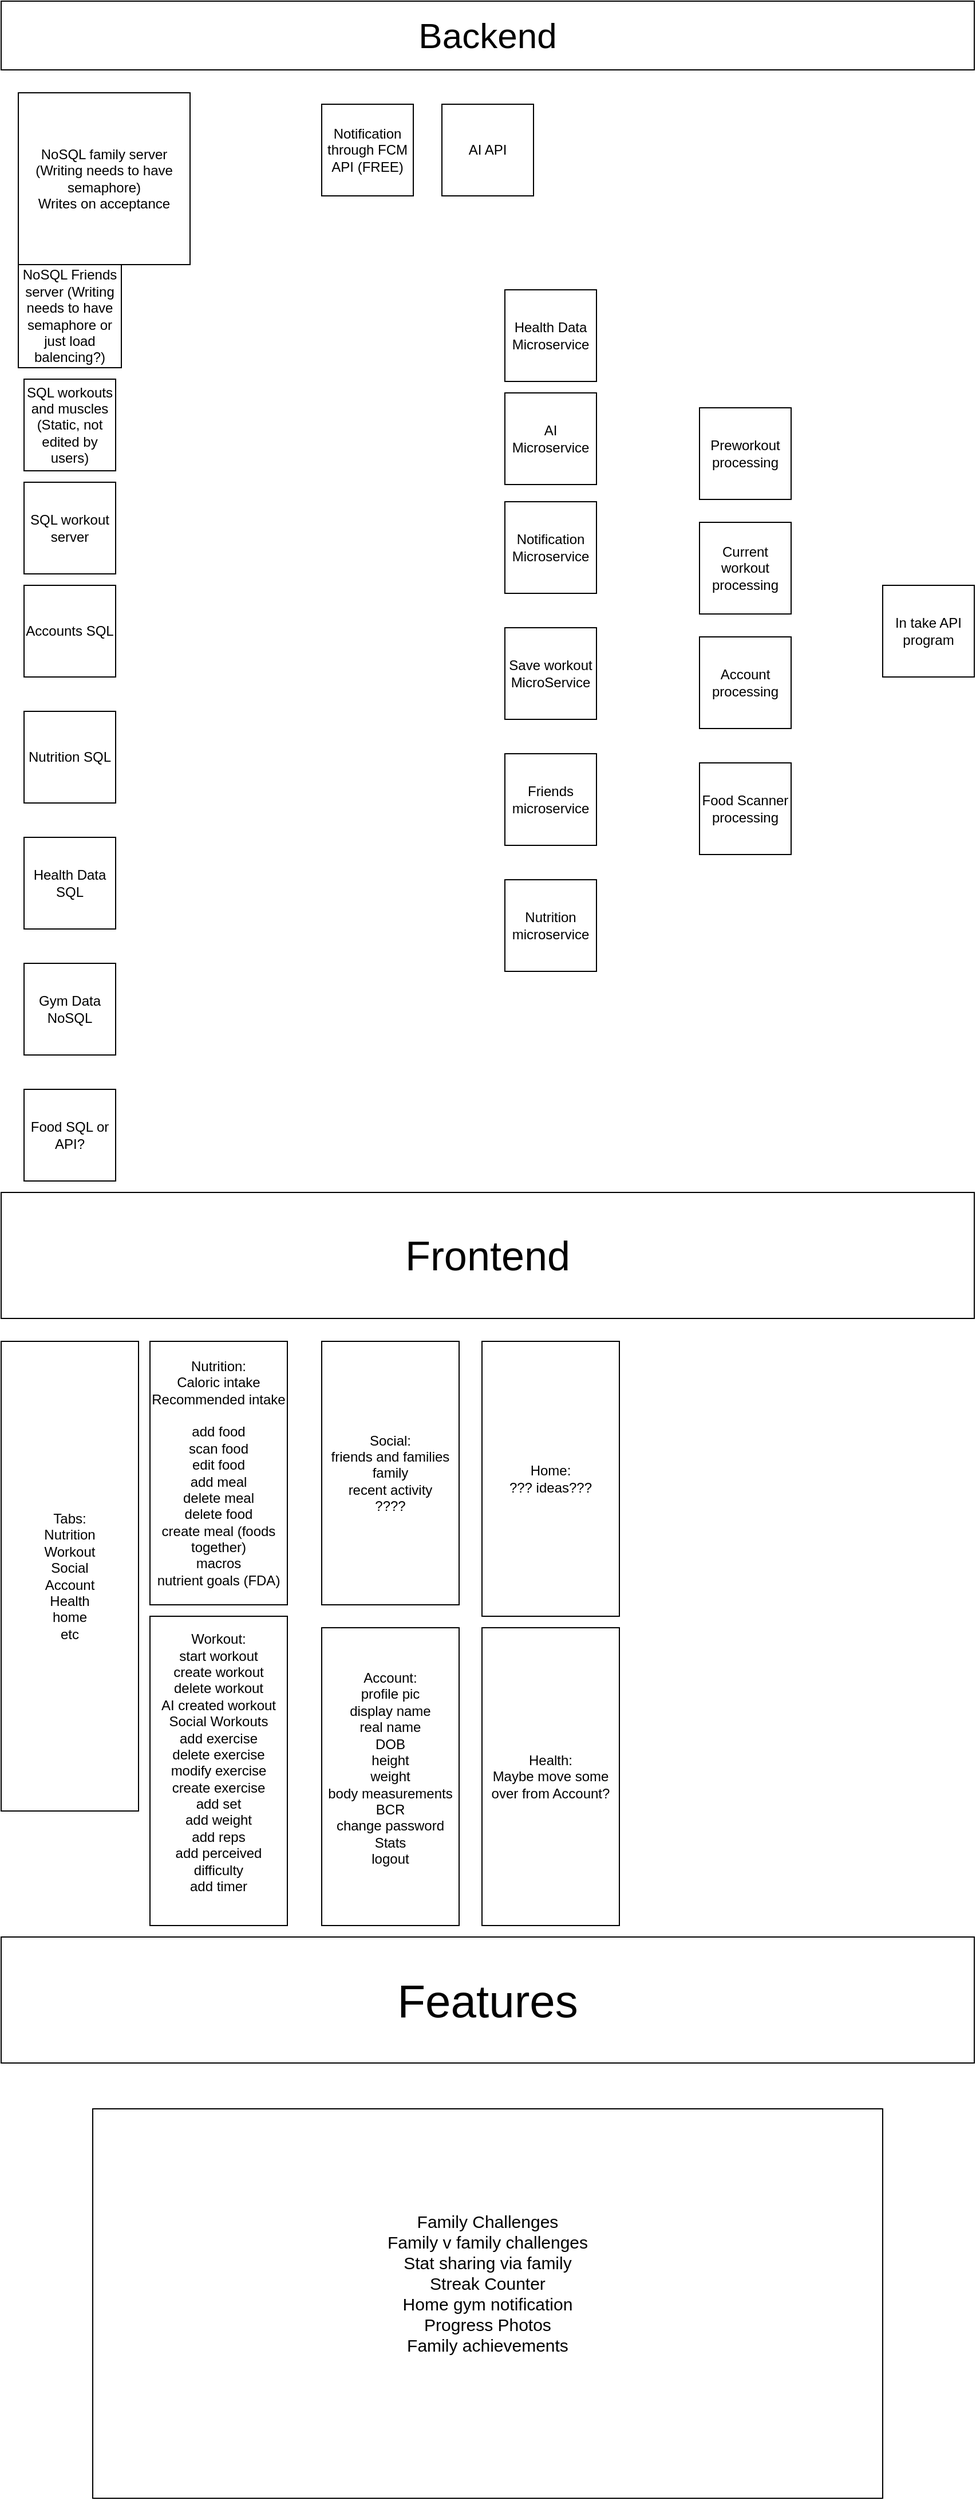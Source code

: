 <mxfile version="26.0.6">
  <diagram name="Page-1" id="4LuAz9bXdVaC4NbRR8ua">
    <mxGraphModel dx="1313" dy="663" grid="1" gridSize="10" guides="1" tooltips="1" connect="1" arrows="1" fold="1" page="1" pageScale="1" pageWidth="850" pageHeight="2200" math="0" shadow="0">
      <root>
        <mxCell id="0" />
        <mxCell id="1" parent="0" />
        <mxCell id="J_2AckYuHz9zf3VuoYmc-1" value="&lt;font style=&quot;font-size: 31px;&quot;&gt;Backend&lt;/font&gt;" style="rounded=0;whiteSpace=wrap;html=1;" vertex="1" parent="1">
          <mxGeometry width="850" height="60" as="geometry" />
        </mxCell>
        <mxCell id="J_2AckYuHz9zf3VuoYmc-2" value="&lt;div&gt;NoSQL family server (Writing needs to have semaphore)&lt;/div&gt;&lt;div&gt;Writes on acceptance&lt;br&gt;&lt;/div&gt;" style="whiteSpace=wrap;html=1;aspect=fixed;" vertex="1" parent="1">
          <mxGeometry x="15" y="80" width="150" height="150" as="geometry" />
        </mxCell>
        <mxCell id="J_2AckYuHz9zf3VuoYmc-3" value="NoSQL Friends server (Writing needs to have semaphore or just load balencing?)" style="whiteSpace=wrap;html=1;aspect=fixed;" vertex="1" parent="1">
          <mxGeometry x="15" y="230" width="90" height="90" as="geometry" />
        </mxCell>
        <mxCell id="J_2AckYuHz9zf3VuoYmc-4" value="SQL workouts and muscles (Static, not edited by users)" style="whiteSpace=wrap;html=1;aspect=fixed;" vertex="1" parent="1">
          <mxGeometry x="20" y="330" width="80" height="80" as="geometry" />
        </mxCell>
        <mxCell id="J_2AckYuHz9zf3VuoYmc-5" value="SQL workout server" style="whiteSpace=wrap;html=1;aspect=fixed;" vertex="1" parent="1">
          <mxGeometry x="20" y="420" width="80" height="80" as="geometry" />
        </mxCell>
        <mxCell id="J_2AckYuHz9zf3VuoYmc-7" value="AI API" style="whiteSpace=wrap;html=1;aspect=fixed;" vertex="1" parent="1">
          <mxGeometry x="385" y="90" width="80" height="80" as="geometry" />
        </mxCell>
        <mxCell id="J_2AckYuHz9zf3VuoYmc-8" value="In take API program" style="whiteSpace=wrap;html=1;aspect=fixed;" vertex="1" parent="1">
          <mxGeometry x="770" y="510" width="80" height="80" as="geometry" />
        </mxCell>
        <mxCell id="J_2AckYuHz9zf3VuoYmc-9" value="Accounts SQL" style="whiteSpace=wrap;html=1;aspect=fixed;" vertex="1" parent="1">
          <mxGeometry x="20" y="510" width="80" height="80" as="geometry" />
        </mxCell>
        <mxCell id="J_2AckYuHz9zf3VuoYmc-10" value="Notification through FCM API (FREE)" style="whiteSpace=wrap;html=1;aspect=fixed;" vertex="1" parent="1">
          <mxGeometry x="280" y="90" width="80" height="80" as="geometry" />
        </mxCell>
        <mxCell id="J_2AckYuHz9zf3VuoYmc-11" value="AI Microservice" style="whiteSpace=wrap;html=1;aspect=fixed;" vertex="1" parent="1">
          <mxGeometry x="440" y="342" width="80" height="80" as="geometry" />
        </mxCell>
        <mxCell id="J_2AckYuHz9zf3VuoYmc-12" value="Notification Microservice" style="whiteSpace=wrap;html=1;aspect=fixed;" vertex="1" parent="1">
          <mxGeometry x="440" y="437" width="80" height="80" as="geometry" />
        </mxCell>
        <mxCell id="J_2AckYuHz9zf3VuoYmc-13" value="Save workout MicroService" style="whiteSpace=wrap;html=1;aspect=fixed;" vertex="1" parent="1">
          <mxGeometry x="440" y="547" width="80" height="80" as="geometry" />
        </mxCell>
        <mxCell id="J_2AckYuHz9zf3VuoYmc-14" value="Friends microservice" style="whiteSpace=wrap;html=1;aspect=fixed;" vertex="1" parent="1">
          <mxGeometry x="440" y="657" width="80" height="80" as="geometry" />
        </mxCell>
        <mxCell id="J_2AckYuHz9zf3VuoYmc-15" value="Nutrition SQL" style="whiteSpace=wrap;html=1;aspect=fixed;" vertex="1" parent="1">
          <mxGeometry x="20" y="620" width="80" height="80" as="geometry" />
        </mxCell>
        <mxCell id="J_2AckYuHz9zf3VuoYmc-16" value="Nutrition microservice" style="whiteSpace=wrap;html=1;aspect=fixed;" vertex="1" parent="1">
          <mxGeometry x="440" y="767" width="80" height="80" as="geometry" />
        </mxCell>
        <mxCell id="J_2AckYuHz9zf3VuoYmc-17" value="Health Data SQL" style="whiteSpace=wrap;html=1;aspect=fixed;" vertex="1" parent="1">
          <mxGeometry x="20" y="730" width="80" height="80" as="geometry" />
        </mxCell>
        <mxCell id="J_2AckYuHz9zf3VuoYmc-18" value="Account processing" style="whiteSpace=wrap;html=1;aspect=fixed;" vertex="1" parent="1">
          <mxGeometry x="610" y="555" width="80" height="80" as="geometry" />
        </mxCell>
        <mxCell id="J_2AckYuHz9zf3VuoYmc-19" value="Current workout processing" style="whiteSpace=wrap;html=1;aspect=fixed;" vertex="1" parent="1">
          <mxGeometry x="610" y="455" width="80" height="80" as="geometry" />
        </mxCell>
        <mxCell id="J_2AckYuHz9zf3VuoYmc-20" value="Preworkout processing" style="whiteSpace=wrap;html=1;aspect=fixed;" vertex="1" parent="1">
          <mxGeometry x="610" y="355" width="80" height="80" as="geometry" />
        </mxCell>
        <mxCell id="J_2AckYuHz9zf3VuoYmc-21" value="Health Data Microservice" style="whiteSpace=wrap;html=1;aspect=fixed;" vertex="1" parent="1">
          <mxGeometry x="440" y="252" width="80" height="80" as="geometry" />
        </mxCell>
        <mxCell id="J_2AckYuHz9zf3VuoYmc-22" value="Food Scanner processing" style="whiteSpace=wrap;html=1;aspect=fixed;" vertex="1" parent="1">
          <mxGeometry x="610" y="665" width="80" height="80" as="geometry" />
        </mxCell>
        <mxCell id="J_2AckYuHz9zf3VuoYmc-23" value="Gym Data NoSQL" style="whiteSpace=wrap;html=1;aspect=fixed;" vertex="1" parent="1">
          <mxGeometry x="20" y="840" width="80" height="80" as="geometry" />
        </mxCell>
        <mxCell id="J_2AckYuHz9zf3VuoYmc-24" value="Food SQL or API?" style="whiteSpace=wrap;html=1;aspect=fixed;" vertex="1" parent="1">
          <mxGeometry x="20" y="950" width="80" height="80" as="geometry" />
        </mxCell>
        <mxCell id="J_2AckYuHz9zf3VuoYmc-25" value="&lt;font style=&quot;font-size: 36px;&quot;&gt;Frontend&lt;/font&gt;" style="rounded=0;whiteSpace=wrap;html=1;" vertex="1" parent="1">
          <mxGeometry y="1040" width="850" height="110" as="geometry" />
        </mxCell>
        <mxCell id="J_2AckYuHz9zf3VuoYmc-27" value="&lt;div&gt;Tabs:&lt;/div&gt;&lt;div&gt;Nutrition&lt;/div&gt;&lt;div&gt;Workout&lt;/div&gt;&lt;div&gt;Social&lt;/div&gt;&lt;div&gt;Account&lt;/div&gt;&lt;div&gt;Health&lt;/div&gt;&lt;div&gt;home&lt;br&gt;&lt;/div&gt;etc" style="rounded=0;whiteSpace=wrap;html=1;" vertex="1" parent="1">
          <mxGeometry y="1170" width="120" height="410" as="geometry" />
        </mxCell>
        <mxCell id="J_2AckYuHz9zf3VuoYmc-28" value="Nutrition:&lt;br&gt;&lt;div&gt;Caloric intake&lt;/div&gt;&lt;div&gt;Recommended intake&lt;/div&gt;&lt;div&gt;&lt;br&gt;&lt;/div&gt;&lt;div&gt;add food&lt;/div&gt;&lt;div&gt;scan food&lt;/div&gt;&lt;div&gt;edit food&lt;/div&gt;&lt;div&gt;add meal&lt;/div&gt;&lt;div&gt;delete meal&lt;/div&gt;&lt;div&gt;delete food&lt;/div&gt;&lt;div&gt;create meal (foods together)&lt;/div&gt;&lt;div&gt;macros&lt;/div&gt;&lt;div&gt;nutrient goals (FDA)&lt;br&gt;&lt;/div&gt;" style="rounded=0;whiteSpace=wrap;html=1;" vertex="1" parent="1">
          <mxGeometry x="130" y="1170" width="120" height="230" as="geometry" />
        </mxCell>
        <mxCell id="J_2AckYuHz9zf3VuoYmc-29" value="&lt;div&gt;Workout:&lt;/div&gt;&lt;div&gt;start workout&lt;/div&gt;&lt;div&gt;create workout&lt;/div&gt;&lt;div&gt;delete workout&lt;/div&gt;&lt;div&gt;AI created workout&lt;/div&gt;&lt;div&gt;Social Workouts&lt;/div&gt;&lt;div&gt;add exercise&lt;/div&gt;&lt;div&gt;delete exercise&lt;/div&gt;&lt;div&gt;modify exercise&lt;/div&gt;&lt;div&gt;create exercise&lt;/div&gt;&lt;div&gt;add set&lt;/div&gt;&lt;div&gt;add weight&lt;/div&gt;&lt;div&gt;add reps&lt;/div&gt;&lt;div&gt;add perceived difficulty&lt;/div&gt;&lt;div&gt;add timer&lt;/div&gt;&lt;div&gt;&lt;br&gt;&lt;/div&gt;" style="rounded=0;whiteSpace=wrap;html=1;" vertex="1" parent="1">
          <mxGeometry x="130" y="1410" width="120" height="270" as="geometry" />
        </mxCell>
        <mxCell id="J_2AckYuHz9zf3VuoYmc-31" value="&lt;div&gt;Social:&lt;/div&gt;&lt;div&gt;friends and families&lt;br&gt;&lt;/div&gt;&lt;div&gt;family&lt;/div&gt;&lt;div&gt;recent activity&lt;/div&gt;&lt;div&gt;????&lt;br&gt;&lt;/div&gt;" style="rounded=0;whiteSpace=wrap;html=1;" vertex="1" parent="1">
          <mxGeometry x="280" y="1170" width="120" height="230" as="geometry" />
        </mxCell>
        <mxCell id="J_2AckYuHz9zf3VuoYmc-32" value="&lt;div&gt;Account:&lt;/div&gt;&lt;div&gt;profile pic&lt;/div&gt;&lt;div&gt;display name&lt;/div&gt;&lt;div&gt;real name&lt;/div&gt;&lt;div&gt;DOB&lt;/div&gt;&lt;div&gt;height&lt;/div&gt;&lt;div&gt;weight&lt;/div&gt;&lt;div&gt;body measurements&lt;/div&gt;&lt;div&gt;BCR&lt;/div&gt;&lt;div&gt;change password&lt;/div&gt;&lt;div&gt;Stats&lt;/div&gt;&lt;div&gt;logout&lt;/div&gt;&lt;div&gt;&lt;br&gt;&lt;/div&gt;" style="rounded=0;whiteSpace=wrap;html=1;" vertex="1" parent="1">
          <mxGeometry x="280" y="1420" width="120" height="260" as="geometry" />
        </mxCell>
        <mxCell id="J_2AckYuHz9zf3VuoYmc-33" value="&lt;div&gt;Health:&lt;/div&gt;&lt;div&gt;Maybe move some over from Account?&lt;br&gt;&lt;/div&gt;" style="rounded=0;whiteSpace=wrap;html=1;" vertex="1" parent="1">
          <mxGeometry x="420" y="1420" width="120" height="260" as="geometry" />
        </mxCell>
        <mxCell id="J_2AckYuHz9zf3VuoYmc-34" value="&lt;div&gt;Home:&lt;/div&gt;&lt;div&gt;??? ideas???&lt;br&gt;&lt;/div&gt;" style="rounded=0;whiteSpace=wrap;html=1;" vertex="1" parent="1">
          <mxGeometry x="420" y="1170" width="120" height="240" as="geometry" />
        </mxCell>
        <mxCell id="J_2AckYuHz9zf3VuoYmc-36" value="&lt;div&gt;&lt;font style=&quot;font-size: 15px;&quot;&gt;Family Challenges&lt;/font&gt;&lt;/div&gt;&lt;div&gt;&lt;font style=&quot;font-size: 15px;&quot;&gt;Family v family challenges&lt;/font&gt;&lt;/div&gt;&lt;div&gt;&lt;font style=&quot;font-size: 15px;&quot;&gt;Stat sharing via family&lt;/font&gt;&lt;/div&gt;&lt;div&gt;&lt;font style=&quot;font-size: 15px;&quot;&gt;Streak Counter&lt;/font&gt;&lt;/div&gt;&lt;div&gt;&lt;font style=&quot;font-size: 15px;&quot;&gt;Home gym notification&lt;/font&gt;&lt;/div&gt;&lt;div&gt;&lt;font style=&quot;font-size: 15px;&quot;&gt;Progress Photos&lt;/font&gt;&lt;/div&gt;&lt;div&gt;&lt;font style=&quot;font-size: 15px;&quot;&gt;Family achievements&lt;/font&gt;&lt;/div&gt;&lt;div&gt;&lt;font style=&quot;font-size: 15px;&quot;&gt;&lt;br&gt;&lt;/font&gt;&lt;/div&gt;&lt;div&gt;&lt;font style=&quot;font-size: 15px;&quot;&gt;&lt;br&gt;&lt;/font&gt;&lt;/div&gt;" style="rounded=0;whiteSpace=wrap;html=1;" vertex="1" parent="1">
          <mxGeometry x="80" y="1840" width="690" height="340" as="geometry" />
        </mxCell>
        <mxCell id="J_2AckYuHz9zf3VuoYmc-37" value="&lt;font style=&quot;font-size: 40px;&quot;&gt;Features&lt;/font&gt;" style="rounded=0;whiteSpace=wrap;html=1;" vertex="1" parent="1">
          <mxGeometry y="1690" width="850" height="110" as="geometry" />
        </mxCell>
      </root>
    </mxGraphModel>
  </diagram>
</mxfile>
